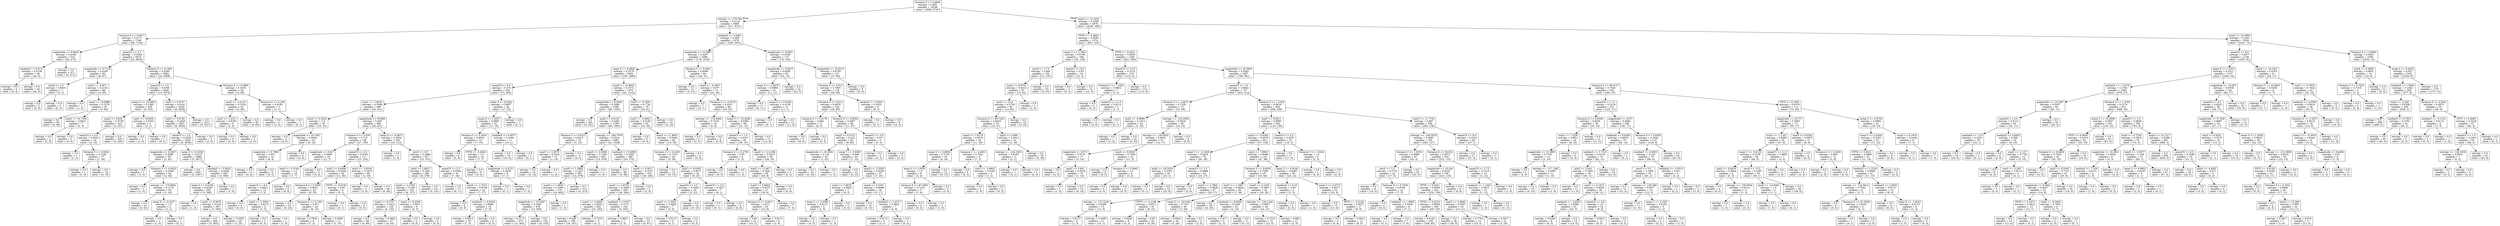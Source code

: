 digraph Tree {
node [shape=box] ;
0 [label="Variance Z <= 0.4994\nentropy = 0.905\nsamples = 14346\nvalue = [4599, 9747]"] ;
1 [label="entropy <= -179.769\nentropy = 0.2116\nsamples = 9468\nvalue = [317, 9151]"] ;
0 -> 1 [labeldistance=2.5, labelangle=45, headlabel="True"] ;
2 [label="Variance X <= 0.0017\nentropy = 0.0771\nsamples = 7198\nvalue = [68, 7130]"] ;
1 -> 2 ;
3 [label="magnitude <= 9.6645\nentropy = 0.4188\nsamples = 519\nvalue = [44, 475]"] ;
2 -> 3 ;
4 [label="medianZ <= 9.5117\nentropy = 0.4138\nsamples = 48\nvalue = [44, 4]"] ;
3 -> 4 ;
5 [label="entropy = 0.0\nsamples = 4\nvalue = [0, 4]"] ;
4 -> 5 ;
6 [label="entropy = 0.0\nsamples = 44\nvalue = [44, 0]"] ;
4 -> 6 ;
7 [label="entropy = 0.0\nsamples = 471\nvalue = [0, 471]"] ;
3 -> 7 ;
8 [label="meanCZ <= 3.5\nentropy = 0.0344\nsamples = 6679\nvalue = [24, 6655]"] ;
2 -> 8 ;
9 [label="magnitude <= 9.7119\nentropy = 0.4168\nsamples = 95\nvalue = [8, 87]"] ;
8 -> 9 ;
10 [label="zeroX <= 1.5\nentropy = 0.8631\nsamples = 7\nvalue = [5, 2]"] ;
9 -> 10 ;
11 [label="entropy = 0.0\nsamples = 5\nvalue = [5, 0]"] ;
10 -> 11 ;
12 [label="entropy = 0.0\nsamples = 2\nvalue = [0, 2]"] ;
10 -> 12 ;
13 [label="minY <= -8.817\nentropy = 0.2145\nsamples = 88\nvalue = [3, 85]"] ;
9 -> 13 ;
14 [label="entropy = 0.0\nsamples = 1\nvalue = [1, 0]"] ;
13 -> 14 ;
15 [label="maxZ <= 10.6888\nentropy = 0.1579\nsamples = 87\nvalue = [2, 85]"] ;
13 -> 15 ;
16 [label="entropy = 0.0\nsamples = 80\nvalue = [0, 80]"] ;
15 -> 16 ;
17 [label="maxZ <= 10.7106\nentropy = 0.8631\nsamples = 7\nvalue = [2, 5]"] ;
15 -> 17 ;
18 [label="entropy = 0.0\nsamples = 2\nvalue = [2, 0]"] ;
17 -> 18 ;
19 [label="entropy = 0.0\nsamples = 5\nvalue = [0, 5]"] ;
17 -> 19 ;
20 [label="Variance X <= 0.1901\nentropy = 0.0246\nsamples = 6584\nvalue = [16, 6568]"] ;
8 -> 20 ;
21 [label="meanCX <= 2.5\nentropy = 0.0195\nsamples = 6490\nvalue = [12, 6478]"] ;
20 -> 21 ;
22 [label="mean Z <= 10.3683\nentropy = 0.1283\nsamples = 226\nvalue = [4, 222]"] ;
21 -> 22 ;
23 [label="maxZ <= 9.655\nentropy = 0.0739\nsamples = 223\nvalue = [2, 221]"] ;
22 -> 23 ;
24 [label="meanCZ <= 4.5\nentropy = 0.5033\nsamples = 18\nvalue = [2, 16]"] ;
23 -> 24 ;
25 [label="entropy = 0.0\nsamples = 1\nvalue = [1, 0]"] ;
24 -> 25 ;
26 [label="Variance Y <= 0.0024\nentropy = 0.3228\nsamples = 17\nvalue = [1, 16]"] ;
24 -> 26 ;
27 [label="entropy = 0.0\nsamples = 1\nvalue = [1, 0]"] ;
26 -> 27 ;
28 [label="entropy = 0.0\nsamples = 16\nvalue = [0, 16]"] ;
26 -> 28 ;
29 [label="entropy = 0.0\nsamples = 205\nvalue = [0, 205]"] ;
23 -> 29 ;
30 [label="minY <= -0.8309\nentropy = 0.9183\nsamples = 3\nvalue = [2, 1]"] ;
22 -> 30 ;
31 [label="entropy = 0.0\nsamples = 2\nvalue = [2, 0]"] ;
30 -> 31 ;
32 [label="entropy = 0.0\nsamples = 1\nvalue = [0, 1]"] ;
30 -> 32 ;
33 [label="minZ <= 9.4757\nentropy = 0.0141\nsamples = 6264\nvalue = [8, 6256]"] ;
21 -> 33 ;
34 [label="minZ <= 9.4745\nentropy = 0.0263\nsamples = 3047\nvalue = [8, 3039]"] ;
33 -> 34 ;
35 [label="meanCY <= 2.5\nentropy = 0.0205\nsamples = 3045\nvalue = [6, 3039]"] ;
34 -> 35 ;
36 [label="magnitude <= 9.3607\nentropy = 0.2698\nsamples = 65\nvalue = [3, 62]"] ;
35 -> 36 ;
37 [label="entropy = 0.0\nsamples = 1\nvalue = [1, 0]"] ;
36 -> 37 ;
38 [label="Variance Z <= 0.0023\nentropy = 0.2006\nsamples = 64\nvalue = [2, 62]"] ;
36 -> 38 ;
39 [label="entropy = 0.0\nsamples = 1\nvalue = [1, 0]"] ;
38 -> 39 ;
40 [label="entropy <= -179.8691\nentropy = 0.1176\nsamples = 63\nvalue = [1, 62]"] ;
38 -> 40 ;
41 [label="entropy = 0.0\nsamples = 61\nvalue = [0, 61]"] ;
40 -> 41 ;
42 [label="mean X <= 0.0237\nentropy = 1.0\nsamples = 2\nvalue = [1, 1]"] ;
40 -> 42 ;
43 [label="entropy = 0.0\nsamples = 1\nvalue = [1, 0]"] ;
42 -> 43 ;
44 [label="entropy = 0.0\nsamples = 1\nvalue = [0, 1]"] ;
42 -> 44 ;
45 [label="mean Z <= 9.5336\nentropy = 0.0115\nsamples = 2980\nvalue = [3, 2977]"] ;
35 -> 45 ;
46 [label="entropy = 0.0\nsamples = 2387\nvalue = [0, 2387]"] ;
45 -> 46 ;
47 [label="medianX <= 2.4552\nentropy = 0.0459\nsamples = 593\nvalue = [3, 590]"] ;
45 -> 47 ;
48 [label="mean Z <= 9.5338\nentropy = 0.0326\nsamples = 592\nvalue = [2, 590]"] ;
47 -> 48 ;
49 [label="entropy = 0.0\nsamples = 1\nvalue = [1, 0]"] ;
48 -> 49 ;
50 [label="minZ <= 9.4679\nentropy = 0.018\nsamples = 591\nvalue = [1, 590]"] ;
48 -> 50 ;
51 [label="entropy = 0.0\nsamples = 565\nvalue = [0, 565]"] ;
50 -> 51 ;
52 [label="entropy = 0.2352\nsamples = 26\nvalue = [1, 25]"] ;
50 -> 52 ;
53 [label="entropy = 0.0\nsamples = 1\nvalue = [1, 0]"] ;
47 -> 53 ;
54 [label="entropy = 0.0\nsamples = 2\nvalue = [2, 0]"] ;
34 -> 54 ;
55 [label="entropy = 0.0\nsamples = 3217\nvalue = [0, 3217]"] ;
33 -> 55 ;
56 [label="Variance Z <= 0.0894\nentropy = 0.2539\nsamples = 94\nvalue = [4, 90]"] ;
20 -> 56 ;
57 [label="minX <= -2.4119\nentropy = 0.1524\nsamples = 91\nvalue = [2, 89]"] ;
56 -> 57 ;
58 [label="minY <= -1.613\nentropy = 0.9183\nsamples = 6\nvalue = [2, 4]"] ;
57 -> 58 ;
59 [label="entropy = 0.0\nsamples = 4\nvalue = [0, 4]"] ;
58 -> 59 ;
60 [label="entropy = 0.0\nsamples = 2\nvalue = [2, 0]"] ;
58 -> 60 ;
61 [label="entropy = 0.0\nsamples = 85\nvalue = [0, 85]"] ;
57 -> 61 ;
62 [label="Variance Z <= 0.108\nentropy = 0.9183\nsamples = 3\nvalue = [2, 1]"] ;
56 -> 62 ;
63 [label="entropy = 0.0\nsamples = 2\nvalue = [2, 0]"] ;
62 -> 63 ;
64 [label="entropy = 0.0\nsamples = 1\nvalue = [0, 1]"] ;
62 -> 64 ;
65 [label="medianY <= 3.5491\nentropy = 0.499\nsamples = 2270\nvalue = [249, 2021]"] ;
1 -> 65 ;
66 [label="magnitude <= 10.3887\nentropy = 0.4207\nsamples = 2098\nvalue = [179, 1919]"] ;
65 -> 66 ;
67 [label="mean Z <= 9.2926\nentropy = 0.3579\nsamples = 2004\nvalue = [136, 1868]"] ;
66 -> 67 ;
68 [label="meanCX <= 9.5\nentropy = 0.576\nsamples = 526\nvalue = [72, 454]"] ;
67 -> 68 ;
69 [label="minY <= -7.8034\nentropy = 0.5094\nsamples = 486\nvalue = [55, 431]"] ;
68 -> 69 ;
70 [label="minZ <= 0.2542\nentropy = 1.0\nsamples = 20\nvalue = [10, 10]"] ;
69 -> 70 ;
71 [label="entropy = 0.0\nsamples = 4\nvalue = [4, 0]"] ;
70 -> 71 ;
72 [label="magnitude <= 10.1051\nentropy = 0.9544\nsamples = 16\nvalue = [6, 10]"] ;
70 -> 72 ;
73 [label="magnitude <= 9.7685\nentropy = 0.971\nsamples = 10\nvalue = [6, 4]"] ;
72 -> 73 ;
74 [label="entropy = 0.0\nsamples = 4\nvalue = [0, 4]"] ;
73 -> 74 ;
75 [label="entropy = 0.0\nsamples = 6\nvalue = [6, 0]"] ;
73 -> 75 ;
76 [label="entropy = 0.0\nsamples = 6\nvalue = [0, 6]"] ;
72 -> 76 ;
77 [label="magnitude <= 9.6388\nentropy = 0.458\nsamples = 466\nvalue = [45, 421]"] ;
69 -> 77 ;
78 [label="Variance Y <= 0.026\nentropy = 0.719\nsamples = 136\nvalue = [27, 109]"] ;
77 -> 78 ;
79 [label="magnitude <= 9.617\nentropy = 0.9495\nsamples = 19\nvalue = [12, 7]"] ;
78 -> 79 ;
80 [label="maxY <= 0.5164\nentropy = 1.0\nsamples = 14\nvalue = [7, 7]"] ;
79 -> 80 ;
81 [label="meanCZ <= 8.0\nentropy = 0.8813\nsamples = 10\nvalue = [7, 3]"] ;
80 -> 81 ;
82 [label="entropy = 0.0\nsamples = 6\nvalue = [6, 0]"] ;
81 -> 82 ;
83 [label="minX <= 3.3556\nentropy = 0.8113\nsamples = 4\nvalue = [1, 3]"] ;
81 -> 83 ;
84 [label="entropy = 0.0\nsamples = 3\nvalue = [0, 3]"] ;
83 -> 84 ;
85 [label="entropy = 0.0\nsamples = 1\nvalue = [1, 0]"] ;
83 -> 85 ;
86 [label="entropy = 0.0\nsamples = 4\nvalue = [0, 4]"] ;
80 -> 86 ;
87 [label="entropy = 0.0\nsamples = 5\nvalue = [5, 0]"] ;
79 -> 87 ;
88 [label="meanCZ <= 5.5\nentropy = 0.5525\nsamples = 117\nvalue = [15, 102]"] ;
78 -> 88 ;
89 [label="minZ <= 8.6446\nentropy = 0.8346\nsamples = 49\nvalue = [13, 36]"] ;
88 -> 89 ;
90 [label="Variance X <= 0.3595\nentropy = 0.6931\nsamples = 43\nvalue = [8, 35]"] ;
89 -> 90 ;
91 [label="entropy = 0.0\nsamples = 23\nvalue = [0, 23]"] ;
90 -> 91 ;
92 [label="Variance X <= 0.7381\nentropy = 0.971\nsamples = 20\nvalue = [8, 12]"] ;
90 -> 92 ;
93 [label="entropy = 0.7642\nsamples = 9\nvalue = [7, 2]"] ;
92 -> 93 ;
94 [label="entropy = 0.4395\nsamples = 11\nvalue = [1, 10]"] ;
92 -> 94 ;
95 [label="FFTX <= -0.0156\nentropy = 0.65\nsamples = 6\nvalue = [5, 1]"] ;
89 -> 95 ;
96 [label="entropy = 0.0\nsamples = 1\nvalue = [0, 1]"] ;
95 -> 96 ;
97 [label="entropy = 0.0\nsamples = 5\nvalue = [5, 0]"] ;
95 -> 97 ;
98 [label="minY <= -5.8244\nentropy = 0.1914\nsamples = 68\nvalue = [2, 66]"] ;
88 -> 98 ;
99 [label="entropy = 0.0\nsamples = 2\nvalue = [2, 0]"] ;
98 -> 99 ;
100 [label="entropy = 0.0\nsamples = 66\nvalue = [0, 66]"] ;
98 -> 100 ;
101 [label="mean X <= -9.4972\nentropy = 0.3054\nsamples = 330\nvalue = [18, 312]"] ;
77 -> 101 ;
102 [label="entropy = 0.0\nsamples = 3\nvalue = [3, 0]"] ;
101 -> 102 ;
103 [label="zeroY <= 0.5\nentropy = 0.2686\nsamples = 327\nvalue = [15, 312]"] ;
101 -> 103 ;
104 [label="minX <= 2.6927\nentropy = 0.1841\nsamples = 286\nvalue = [8, 278]"] ;
103 -> 104 ;
105 [label="minX <= 2.4783\nentropy = 0.308\nsamples = 145\nvalue = [8, 137]"] ;
104 -> 105 ;
106 [label="maxZ <= 9.5737\nentropy = 0.1914\nsamples = 136\nvalue = [4, 132]"] ;
105 -> 106 ;
107 [label="entropy = 0.0\nsamples = 99\nvalue = [0, 99]"] ;
106 -> 107 ;
108 [label="entropy = 0.4942\nsamples = 37\nvalue = [4, 33]"] ;
106 -> 108 ;
109 [label="maxZ <= 9.4336\nentropy = 0.9911\nsamples = 9\nvalue = [4, 5]"] ;
105 -> 109 ;
110 [label="entropy = 0.0\nsamples = 4\nvalue = [4, 0]"] ;
109 -> 110 ;
111 [label="entropy = 0.0\nsamples = 5\nvalue = [0, 5]"] ;
109 -> 111 ;
112 [label="entropy = 0.0\nsamples = 141\nvalue = [0, 141]"] ;
104 -> 112 ;
113 [label="meanCX <= 2.5\nentropy = 0.6594\nsamples = 41\nvalue = [7, 34]"] ;
103 -> 113 ;
114 [label="entropy = 0.0\nsamples = 17\nvalue = [0, 17]"] ;
113 -> 114 ;
115 [label="minX <= -1.7272\nentropy = 0.8709\nsamples = 24\nvalue = [7, 17]"] ;
113 -> 115 ;
116 [label="entropy = 0.0\nsamples = 9\nvalue = [0, 9]"] ;
115 -> 116 ;
117 [label="medianX <= 8.6324\nentropy = 0.9968\nsamples = 15\nvalue = [7, 8]"] ;
115 -> 117 ;
118 [label="entropy = 0.8813\nsamples = 10\nvalue = [7, 3]"] ;
117 -> 118 ;
119 [label="entropy = 0.0\nsamples = 5\nvalue = [0, 5]"] ;
117 -> 119 ;
120 [label="mean Z <= 8.2642\nentropy = 0.9837\nsamples = 40\nvalue = [17, 23]"] ;
68 -> 120 ;
121 [label="mean X <= 1.0327\nentropy = 0.9993\nsamples = 33\nvalue = [17, 16]"] ;
120 -> 121 ;
122 [label="Variance Y <= 0.2935\nentropy = 0.9024\nsamples = 22\nvalue = [7, 15]"] ;
121 -> 122 ;
123 [label="entropy = 0.0\nsamples = 8\nvalue = [0, 8]"] ;
122 -> 123 ;
124 [label="FFTX <= -0.4844\nentropy = 1.0\nsamples = 14\nvalue = [7, 7]"] ;
122 -> 124 ;
125 [label="entropy = 0.0\nsamples = 6\nvalue = [0, 6]"] ;
124 -> 125 ;
126 [label="magnitude <= 9.4721\nentropy = 0.5436\nsamples = 8\nvalue = [7, 1]"] ;
124 -> 126 ;
127 [label="entropy = 0.0\nsamples = 1\nvalue = [0, 1]"] ;
126 -> 127 ;
128 [label="entropy = 0.0\nsamples = 7\nvalue = [7, 0]"] ;
126 -> 128 ;
129 [label="medianX <= 9.5977\nentropy = 0.4395\nsamples = 11\nvalue = [10, 1]"] ;
121 -> 129 ;
130 [label="entropy = 0.0\nsamples = 10\nvalue = [10, 0]"] ;
129 -> 130 ;
131 [label="entropy = 0.0\nsamples = 1\nvalue = [0, 1]"] ;
129 -> 131 ;
132 [label="entropy = 0.0\nsamples = 7\nvalue = [0, 7]"] ;
120 -> 132 ;
133 [label="maxZ <= 10.9942\nentropy = 0.2572\nsamples = 1478\nvalue = [64, 1414]"] ;
67 -> 133 ;
134 [label="magnitude <= 9.5565\nentropy = 0.2086\nsamples = 1399\nvalue = [46, 1353]"] ;
133 -> 134 ;
135 [label="entropy = 0.0\nsamples = 291\nvalue = [0, 291]"] ;
134 -> 135 ;
136 [label="maxZ <= 9.5125\nentropy = 0.2492\nsamples = 1108\nvalue = [46, 1062]"] ;
134 -> 136 ;
137 [label="Variance Y <= 0.0212\nentropy = 0.8315\nsamples = 19\nvalue = [5, 14]"] ;
136 -> 137 ;
138 [label="maxY <= 3.5079\nentropy = 0.3534\nsamples = 15\nvalue = [1, 14]"] ;
137 -> 138 ;
139 [label="entropy = 0.0\nsamples = 14\nvalue = [0, 14]"] ;
138 -> 139 ;
140 [label="entropy = 0.0\nsamples = 1\nvalue = [1, 0]"] ;
138 -> 140 ;
141 [label="entropy = 0.0\nsamples = 4\nvalue = [4, 0]"] ;
137 -> 141 ;
142 [label="entropy <= -166.7978\nentropy = 0.2314\nsamples = 1089\nvalue = [41, 1048]"] ;
136 -> 142 ;
143 [label="maxX <= 3.6589\nentropy = 0.1506\nsamples = 693\nvalue = [15, 678]"] ;
142 -> 143 ;
144 [label="maxX <= 1.2882\nentropy = 0.1427\nsamples = 692\nvalue = [14, 678]"] ;
143 -> 144 ;
145 [label="maxX <= 1.2853\nentropy = 0.1905\nsamples = 479\nvalue = [14, 465]"] ;
144 -> 145 ;
146 [label="magnitude <= 10.2567\nentropy = 0.1801\nsamples = 478\nvalue = [13, 465]"] ;
145 -> 146 ;
147 [label="entropy = 0.2173\nsamples = 375\nvalue = [13, 362]"] ;
146 -> 147 ;
148 [label="entropy = 0.0\nsamples = 103\nvalue = [0, 103]"] ;
146 -> 148 ;
149 [label="entropy = 0.0\nsamples = 1\nvalue = [1, 0]"] ;
145 -> 149 ;
150 [label="entropy = 0.0\nsamples = 213\nvalue = [0, 213]"] ;
144 -> 150 ;
151 [label="entropy = 0.0\nsamples = 1\nvalue = [1, 0]"] ;
143 -> 151 ;
152 [label="medianZ <= 9.4996\nentropy = 0.3495\nsamples = 396\nvalue = [26, 370]"] ;
142 -> 152 ;
153 [label="entropy = 0.0\nsamples = 86\nvalue = [0, 86]"] ;
152 -> 153 ;
154 [label="maxX <= 4.5617\nentropy = 0.4157\nsamples = 310\nvalue = [26, 284]"] ;
152 -> 154 ;
155 [label="maxY <= 1.8759\nentropy = 0.3948\nsamples = 308\nvalue = [24, 284]"] ;
154 -> 155 ;
156 [label="maxY <= 1.8494\nentropy = 0.4934\nsamples = 204\nvalue = [22, 182]"] ;
155 -> 156 ;
157 [label="entropy = 0.438\nsamples = 199\nvalue = [18, 181]"] ;
156 -> 157 ;
158 [label="entropy = 0.7219\nsamples = 5\nvalue = [4, 1]"] ;
156 -> 158 ;
159 [label="medianZ <= 9.527\nentropy = 0.1371\nsamples = 104\nvalue = [2, 102]"] ;
155 -> 159 ;
160 [label="entropy = 0.8631\nsamples = 7\nvalue = [2, 5]"] ;
159 -> 160 ;
161 [label="entropy = 0.0\nsamples = 97\nvalue = [0, 97]"] ;
159 -> 161 ;
162 [label="entropy = 0.0\nsamples = 2\nvalue = [2, 0]"] ;
154 -> 162 ;
163 [label="minX <= -0.7691\nentropy = 0.7742\nsamples = 79\nvalue = [18, 61]"] ;
133 -> 163 ;
164 [label="minY <= -2.9822\nentropy = 0.9183\nsamples = 54\nvalue = [18, 36]"] ;
163 -> 164 ;
165 [label="entropy = 0.0\nsamples = 5\nvalue = [5, 0]"] ;
164 -> 165 ;
166 [label="maxZ <= 11.8001\nentropy = 0.8346\nsamples = 49\nvalue = [13, 36]"] ;
164 -> 166 ;
167 [label="Variance Z <= 0.2445\nentropy = 0.7219\nsamples = 45\nvalue = [9, 36]"] ;
166 -> 167 ;
168 [label="entropy = 0.0\nsamples = 13\nvalue = [0, 13]"] ;
167 -> 168 ;
169 [label="minZ <= 9.0355\nentropy = 0.8571\nsamples = 32\nvalue = [9, 23]"] ;
167 -> 169 ;
170 [label="meanCY <= 2.5\nentropy = 0.5294\nsamples = 25\nvalue = [3, 22]"] ;
169 -> 170 ;
171 [label="maxY <= 2.5563\nentropy = 0.9852\nsamples = 7\nvalue = [3, 4]"] ;
170 -> 171 ;
172 [label="entropy = 0.8113\nsamples = 4\nvalue = [3, 1]"] ;
171 -> 172 ;
173 [label="entropy = 0.0\nsamples = 3\nvalue = [0, 3]"] ;
171 -> 173 ;
174 [label="entropy = 0.0\nsamples = 18\nvalue = [0, 18]"] ;
170 -> 174 ;
175 [label="meanCZ <= 3.5\nentropy = 0.5917\nsamples = 7\nvalue = [6, 1]"] ;
169 -> 175 ;
176 [label="entropy = 0.0\nsamples = 1\nvalue = [0, 1]"] ;
175 -> 176 ;
177 [label="entropy = 0.0\nsamples = 6\nvalue = [6, 0]"] ;
175 -> 177 ;
178 [label="entropy = 0.0\nsamples = 4\nvalue = [4, 0]"] ;
166 -> 178 ;
179 [label="entropy = 0.0\nsamples = 25\nvalue = [0, 25]"] ;
163 -> 179 ;
180 [label="Variance Y <= 0.0441\nentropy = 0.9948\nsamples = 94\nvalue = [43, 51]"] ;
66 -> 180 ;
181 [label="entropy = 0.0\nsamples = 21\nvalue = [0, 21]"] ;
180 -> 181 ;
182 [label="minY <= -6.1807\nentropy = 0.977\nsamples = 73\nvalue = [43, 30]"] ;
180 -> 182 ;
183 [label="entropy = 0.0\nsamples = 7\nvalue = [0, 7]"] ;
182 -> 183 ;
184 [label="Variance Z <= 0.0718\nentropy = 0.9327\nsamples = 66\nvalue = [43, 23]"] ;
182 -> 184 ;
185 [label="entropy <= -176.4566\nentropy = 0.7219\nsamples = 10\nvalue = [2, 8]"] ;
184 -> 185 ;
186 [label="entropy = 0.0\nsamples = 2\nvalue = [2, 0]"] ;
185 -> 186 ;
187 [label="entropy = 0.0\nsamples = 8\nvalue = [0, 8]"] ;
185 -> 187 ;
188 [label="mean Z <= 10.4499\nentropy = 0.8384\nsamples = 56\nvalue = [41, 15]"] ;
184 -> 188 ;
189 [label="meanCY <= 1.5\nentropy = 0.9257\nsamples = 44\nvalue = [29, 15]"] ;
188 -> 189 ;
190 [label="Variance X <= 8.2781\nentropy = 0.65\nsamples = 6\nvalue = [1, 5]"] ;
189 -> 190 ;
191 [label="entropy = 0.0\nsamples = 5\nvalue = [0, 5]"] ;
190 -> 191 ;
192 [label="entropy = 0.0\nsamples = 1\nvalue = [1, 0]"] ;
190 -> 192 ;
193 [label="maxZ <= 12.2188\nentropy = 0.8315\nsamples = 38\nvalue = [28, 10]"] ;
189 -> 193 ;
194 [label="maxZ <= 11.467\nentropy = 0.7642\nsamples = 36\nvalue = [28, 8]"] ;
193 -> 194 ;
195 [label="maxY <= 3.8454\nentropy = 0.8767\nsamples = 27\nvalue = [19, 8]"] ;
194 -> 195 ;
196 [label="Variance X <= 0.4511\nentropy = 0.971\nsamples = 20\nvalue = [12, 8]"] ;
195 -> 196 ;
197 [label="entropy = 0.65\nsamples = 12\nvalue = [10, 2]"] ;
196 -> 197 ;
198 [label="entropy = 0.8113\nsamples = 8\nvalue = [2, 6]"] ;
196 -> 198 ;
199 [label="entropy = 0.0\nsamples = 7\nvalue = [7, 0]"] ;
195 -> 199 ;
200 [label="entropy = 0.0\nsamples = 9\nvalue = [9, 0]"] ;
194 -> 200 ;
201 [label="entropy = 0.0\nsamples = 2\nvalue = [0, 2]"] ;
193 -> 201 ;
202 [label="entropy = 0.0\nsamples = 12\nvalue = [12, 0]"] ;
188 -> 202 ;
203 [label="magnitude <= 9.5951\nentropy = 0.9749\nsamples = 172\nvalue = [70, 102]"] ;
65 -> 203 ;
204 [label="magnitude <= 9.5615\nentropy = 0.8366\nsamples = 45\nvalue = [33, 12]"] ;
203 -> 204 ;
205 [label="mean X <= 2.8579\nentropy = 0.9986\nsamples = 23\nvalue = [11, 12]"] ;
204 -> 205 ;
206 [label="entropy = 0.0\nsamples = 11\nvalue = [0, 11]"] ;
205 -> 206 ;
207 [label="mean Z <= 0.3348\nentropy = 0.4138\nsamples = 12\nvalue = [11, 1]"] ;
205 -> 207 ;
208 [label="entropy = 0.0\nsamples = 1\nvalue = [0, 1]"] ;
207 -> 208 ;
209 [label="entropy = 0.0\nsamples = 11\nvalue = [11, 0]"] ;
207 -> 209 ;
210 [label="entropy = 0.0\nsamples = 22\nvalue = [22, 0]"] ;
204 -> 210 ;
211 [label="magnitude <= 10.4312\nentropy = 0.8704\nsamples = 127\nvalue = [37, 90]"] ;
203 -> 211 ;
212 [label="Variance Y <= 0.913\nentropy = 0.7905\nsamples = 118\nvalue = [28, 90]"] ;
211 -> 212 ;
213 [label="Variance Y <= 0.012\nentropy = 0.6876\nsamples = 109\nvalue = [20, 89]"] ;
212 -> 213 ;
214 [label="Variance X <= 0.0178\nentropy = 0.684\nsamples = 11\nvalue = [9, 2]"] ;
213 -> 214 ;
215 [label="entropy = 0.0\nsamples = 9\nvalue = [9, 0]"] ;
214 -> 215 ;
216 [label="entropy = 0.0\nsamples = 2\nvalue = [0, 2]"] ;
214 -> 216 ;
217 [label="Variance X <= 0.8655\nentropy = 0.5067\nsamples = 98\nvalue = [11, 87]"] ;
213 -> 217 ;
218 [label="maxZ <= 8.3122\nentropy = 0.423\nsamples = 93\nvalue = [8, 85]"] ;
217 -> 218 ;
219 [label="magnitude <= 10.3581\nentropy = 0.135\nsamples = 53\nvalue = [1, 52]"] ;
218 -> 219 ;
220 [label="entropy = 0.0\nsamples = 52\nvalue = [0, 52]"] ;
219 -> 220 ;
221 [label="entropy = 0.0\nsamples = 1\nvalue = [1, 0]"] ;
219 -> 221 ;
222 [label="mean Y <= 3.8383\nentropy = 0.669\nsamples = 40\nvalue = [7, 33]"] ;
218 -> 222 ;
223 [label="entropy = 0.0\nsamples = 13\nvalue = [0, 13]"] ;
222 -> 223 ;
224 [label="maxX <= -2.3555\nentropy = 0.8256\nsamples = 27\nvalue = [7, 20]"] ;
222 -> 224 ;
225 [label="minZ <= 7.9678\nentropy = 0.9852\nsamples = 7\nvalue = [4, 3]"] ;
224 -> 225 ;
226 [label="mean Y <= 5.5299\nentropy = 0.8113\nsamples = 4\nvalue = [1, 3]"] ;
225 -> 226 ;
227 [label="entropy = 0.0\nsamples = 3\nvalue = [0, 3]"] ;
226 -> 227 ;
228 [label="entropy = 0.0\nsamples = 1\nvalue = [1, 0]"] ;
226 -> 228 ;
229 [label="entropy = 0.0\nsamples = 3\nvalue = [3, 0]"] ;
225 -> 229 ;
230 [label="maxX <= 3.5191\nentropy = 0.6098\nsamples = 20\nvalue = [3, 17]"] ;
224 -> 230 ;
231 [label="entropy = 0.0\nsamples = 13\nvalue = [0, 13]"] ;
230 -> 231 ;
232 [label="medianX <= 3.6717\nentropy = 0.9852\nsamples = 7\nvalue = [3, 4]"] ;
230 -> 232 ;
233 [label="entropy = 0.8113\nsamples = 4\nvalue = [3, 1]"] ;
232 -> 233 ;
234 [label="entropy = 0.0\nsamples = 3\nvalue = [0, 3]"] ;
232 -> 234 ;
235 [label="meanCZ <= 3.5\nentropy = 0.971\nsamples = 5\nvalue = [3, 2]"] ;
217 -> 235 ;
236 [label="entropy = 0.0\nsamples = 2\nvalue = [0, 2]"] ;
235 -> 236 ;
237 [label="entropy = 0.0\nsamples = 3\nvalue = [3, 0]"] ;
235 -> 237 ;
238 [label="medianY <= 3.8547\nentropy = 0.5033\nsamples = 9\nvalue = [8, 1]"] ;
212 -> 238 ;
239 [label="entropy = 0.0\nsamples = 1\nvalue = [0, 1]"] ;
238 -> 239 ;
240 [label="entropy = 0.0\nsamples = 8\nvalue = [8, 0]"] ;
238 -> 240 ;
241 [label="entropy = 0.0\nsamples = 9\nvalue = [9, 0]"] ;
211 -> 241 ;
242 [label="maxZ <= 12.1434\nentropy = 0.5356\nsamples = 4878\nvalue = [4282, 596]"] ;
0 -> 242 [labeldistance=2.5, labelangle=-45, headlabel="False"] ;
243 [label="FFTX <= -0.4844\nentropy = 0.9585\nsamples = 1374\nvalue = [851, 523]"] ;
242 -> 243 ;
244 [label="mean Z <= 5.7943\nentropy = 0.6769\nsamples = 168\nvalue = [30, 138]"] ;
243 -> 244 ;
245 [label="zeroX <= 17.5\nentropy = 0.469\nsamples = 150\nvalue = [15, 135]"] ;
244 -> 245 ;
246 [label="maxY <= 8.6751\nentropy = 0.6213\nsamples = 97\nvalue = [15, 82]"] ;
245 -> 246 ;
247 [label="zeroY <= 15.5\nentropy = 0.5759\nsamples = 95\nvalue = [13, 82]"] ;
246 -> 247 ;
248 [label="Variance X <= 89.7245\nentropy = 0.6924\nsamples = 70\nvalue = [13, 57]"] ;
247 -> 248 ;
249 [label="maxZ <= 7.6274\nentropy = 0.9576\nsamples = 29\nvalue = [11, 18]"] ;
248 -> 249 ;
250 [label="mean Z <= 2.9826\nentropy = 0.7219\nsamples = 20\nvalue = [4, 16]"] ;
249 -> 250 ;
251 [label="mean Z <= 2.6353\nentropy = 1.0\nsamples = 8\nvalue = [4, 4]"] ;
250 -> 251 ;
252 [label="Variance X <= 87.0403\nentropy = 0.7219\nsamples = 5\nvalue = [1, 4]"] ;
251 -> 252 ;
253 [label="entropy = 0.0\nsamples = 4\nvalue = [0, 4]"] ;
252 -> 253 ;
254 [label="entropy = 0.0\nsamples = 1\nvalue = [1, 0]"] ;
252 -> 254 ;
255 [label="entropy = 0.0\nsamples = 3\nvalue = [3, 0]"] ;
251 -> 255 ;
256 [label="entropy = 0.0\nsamples = 12\nvalue = [0, 12]"] ;
250 -> 256 ;
257 [label="Variance Z <= 4.4821\nentropy = 0.7642\nsamples = 9\nvalue = [7, 2]"] ;
249 -> 257 ;
258 [label="entropy = 0.0\nsamples = 6\nvalue = [6, 0]"] ;
257 -> 258 ;
259 [label="minY <= -3.9803\nentropy = 0.9183\nsamples = 3\nvalue = [1, 2]"] ;
257 -> 259 ;
260 [label="entropy = 0.0\nsamples = 1\nvalue = [1, 0]"] ;
259 -> 260 ;
261 [label="entropy = 0.0\nsamples = 2\nvalue = [0, 2]"] ;
259 -> 261 ;
262 [label="maxY <= 0.995\nentropy = 0.2812\nsamples = 41\nvalue = [2, 39]"] ;
248 -> 262 ;
263 [label="entropy <= -144.1603\nentropy = 0.9183\nsamples = 3\nvalue = [2, 1]"] ;
262 -> 263 ;
264 [label="entropy = 0.0\nsamples = 1\nvalue = [0, 1]"] ;
263 -> 264 ;
265 [label="entropy = 0.0\nsamples = 2\nvalue = [2, 0]"] ;
263 -> 265 ;
266 [label="entropy = 0.0\nsamples = 38\nvalue = [0, 38]"] ;
262 -> 266 ;
267 [label="entropy = 0.0\nsamples = 25\nvalue = [0, 25]"] ;
247 -> 267 ;
268 [label="entropy = 0.0\nsamples = 2\nvalue = [2, 0]"] ;
246 -> 268 ;
269 [label="entropy = 0.0\nsamples = 53\nvalue = [0, 53]"] ;
245 -> 269 ;
270 [label="meanCY <= 9.0\nentropy = 0.65\nsamples = 18\nvalue = [15, 3]"] ;
244 -> 270 ;
271 [label="entropy = 0.0\nsamples = 3\nvalue = [0, 3]"] ;
270 -> 271 ;
272 [label="entropy = 0.0\nsamples = 15\nvalue = [15, 0]"] ;
270 -> 272 ;
273 [label="FFTX <= -0.4531\nentropy = 0.9035\nsamples = 1206\nvalue = [821, 385]"] ;
243 -> 273 ;
274 [label="meanCX <= 14.5\nentropy = 0.2122\nsamples = 119\nvalue = [115, 4]"] ;
273 -> 274 ;
275 [label="Variance Y <= 7.2281\nentropy = 0.9852\nsamples = 7\nvalue = [3, 4]"] ;
274 -> 275 ;
276 [label="entropy = 0.0\nsamples = 3\nvalue = [0, 3]"] ;
275 -> 276 ;
277 [label="meanCZ <= 11.0\nentropy = 0.8113\nsamples = 4\nvalue = [3, 1]"] ;
275 -> 277 ;
278 [label="entropy = 0.0\nsamples = 3\nvalue = [3, 0]"] ;
277 -> 278 ;
279 [label="entropy = 0.0\nsamples = 1\nvalue = [0, 1]"] ;
277 -> 279 ;
280 [label="entropy = 0.0\nsamples = 112\nvalue = [112, 0]"] ;
274 -> 280 ;
281 [label="magnitude <= 10.3602\nentropy = 0.9345\nsamples = 1087\nvalue = [706, 381]"] ;
273 -> 281 ;
282 [label="meanCZ <= 1.5\nentropy = 0.9842\nsamples = 737\nvalue = [423, 314]"] ;
281 -> 282 ;
283 [label="Variance Z <= 1.4671\nentropy = 0.7328\nsamples = 73\nvalue = [15, 58]"] ;
282 -> 283 ;
284 [label="minX <= -8.8696\nentropy = 0.1914\nsamples = 34\nvalue = [1, 33]"] ;
283 -> 284 ;
285 [label="entropy = 0.0\nsamples = 1\nvalue = [1, 0]"] ;
284 -> 285 ;
286 [label="entropy = 0.0\nsamples = 33\nvalue = [0, 33]"] ;
284 -> 286 ;
287 [label="entropy <= -119.2958\nentropy = 0.9418\nsamples = 39\nvalue = [14, 25]"] ;
283 -> 287 ;
288 [label="entropy <= -129.0552\nentropy = 0.9932\nsamples = 31\nvalue = [14, 17]"] ;
287 -> 288 ;
289 [label="magnitude <= 9.573\nentropy = 0.6723\nsamples = 17\nvalue = [3, 14]"] ;
288 -> 289 ;
290 [label="entropy = 0.0\nsamples = 2\nvalue = [2, 0]"] ;
289 -> 290 ;
291 [label="maxZ <= 5.601\nentropy = 0.3534\nsamples = 15\nvalue = [1, 14]"] ;
289 -> 291 ;
292 [label="entropy = 0.0\nsamples = 1\nvalue = [1, 0]"] ;
291 -> 292 ;
293 [label="entropy = 0.0\nsamples = 14\nvalue = [0, 14]"] ;
291 -> 293 ;
294 [label="minX <= 0.9265\nentropy = 0.7496\nsamples = 14\nvalue = [11, 3]"] ;
288 -> 294 ;
295 [label="entropy = 0.0\nsamples = 8\nvalue = [8, 0]"] ;
294 -> 295 ;
296 [label="Variance Z <= 2.0642\nentropy = 1.0\nsamples = 6\nvalue = [3, 3]"] ;
294 -> 296 ;
297 [label="entropy = 0.0\nsamples = 3\nvalue = [3, 0]"] ;
296 -> 297 ;
298 [label="entropy = 0.0\nsamples = 3\nvalue = [0, 3]"] ;
296 -> 298 ;
299 [label="entropy = 0.0\nsamples = 8\nvalue = [0, 8]"] ;
287 -> 299 ;
300 [label="Variance Z <= 1.1329\nentropy = 0.9619\nsamples = 664\nvalue = [408, 256]"] ;
282 -> 300 ;
301 [label="maxY <= 8.9011\nentropy = 0.9983\nsamples = 244\nvalue = [116, 128]"] ;
300 -> 301 ;
302 [label="minX <= -5.4394\nentropy = 0.9878\nsamples = 223\nvalue = [97, 126]"] ;
301 -> 302 ;
303 [label="mean Y <= -0.1408\nentropy = 0.9418\nsamples = 78\nvalue = [50, 28]"] ;
302 -> 303 ;
304 [label="minX <= -18.3224\nentropy = 0.2352\nsamples = 26\nvalue = [25, 1]"] ;
303 -> 304 ;
305 [label="entropy = 0.0\nsamples = 1\nvalue = [0, 1]"] ;
304 -> 305 ;
306 [label="entropy = 0.0\nsamples = 25\nvalue = [25, 0]"] ;
304 -> 306 ;
307 [label="meanCY <= 1.5\nentropy = 0.9989\nsamples = 52\nvalue = [25, 27]"] ;
303 -> 307 ;
308 [label="entropy = 0.0\nsamples = 5\nvalue = [5, 0]"] ;
307 -> 308 ;
309 [label="maxY <= 2.7664\nentropy = 0.9839\nsamples = 47\nvalue = [20, 27]"] ;
307 -> 309 ;
310 [label="entropy <= -157.2242\nentropy = 0.8366\nsamples = 15\nvalue = [11, 4]"] ;
309 -> 310 ;
311 [label="entropy = 0.8113\nsamples = 4\nvalue = [1, 3]"] ;
310 -> 311 ;
312 [label="entropy = 0.4395\nsamples = 11\nvalue = [10, 1]"] ;
310 -> 312 ;
313 [label="FFTY <= -0.2188\nentropy = 0.8571\nsamples = 32\nvalue = [9, 23]"] ;
309 -> 313 ;
314 [label="entropy = 0.9544\nsamples = 8\nvalue = [5, 3]"] ;
313 -> 314 ;
315 [label="entropy = 0.65\nsamples = 24\nvalue = [4, 20]"] ;
313 -> 315 ;
316 [label="minZ <= 7.9903\nentropy = 0.9088\nsamples = 145\nvalue = [47, 98]"] ;
302 -> 316 ;
317 [label="Variance Z <= 0.8038\nentropy = 0.7508\nsamples = 107\nvalue = [23, 84]"] ;
316 -> 317 ;
318 [label="minY <= -1.1987\nentropy = 0.4929\nsamples = 65\nvalue = [7, 58]"] ;
317 -> 318 ;
319 [label="mean Z <= 10.0162\nentropy = 0.7107\nsamples = 36\nvalue = [7, 29]"] ;
318 -> 319 ;
320 [label="entropy = 0.6024\nsamples = 34\nvalue = [5, 29]"] ;
319 -> 320 ;
321 [label="entropy = 0.0\nsamples = 2\nvalue = [2, 0]"] ;
319 -> 321 ;
322 [label="entropy = 0.0\nsamples = 29\nvalue = [0, 29]"] ;
318 -> 322 ;
323 [label="maxX <= 2.1243\nentropy = 0.9587\nsamples = 42\nvalue = [16, 26]"] ;
317 -> 323 ;
324 [label="medianZ <= 8.6644\nentropy = 0.5436\nsamples = 16\nvalue = [2, 14]"] ;
323 -> 324 ;
325 [label="entropy = 0.971\nsamples = 5\nvalue = [2, 3]"] ;
324 -> 325 ;
326 [label="entropy = 0.0\nsamples = 11\nvalue = [0, 11]"] ;
324 -> 326 ;
327 [label="entropy <= -126.1249\nentropy = 0.9957\nsamples = 26\nvalue = [14, 12]"] ;
323 -> 327 ;
328 [label="entropy = 0.7219\nsamples = 15\nvalue = [12, 3]"] ;
327 -> 328 ;
329 [label="entropy = 0.684\nsamples = 11\nvalue = [2, 9]"] ;
327 -> 329 ;
330 [label="mean Z <= 9.4144\nentropy = 0.9495\nsamples = 38\nvalue = [24, 14]"] ;
316 -> 330 ;
331 [label="medianZ <= 9.33\nentropy = 0.65\nsamples = 6\nvalue = [1, 5]"] ;
330 -> 331 ;
332 [label="entropy = 0.0\nsamples = 5\nvalue = [0, 5]"] ;
331 -> 332 ;
333 [label="entropy = 0.0\nsamples = 1\nvalue = [1, 0]"] ;
331 -> 333 ;
334 [label="mean Y <= 0.0715\nentropy = 0.8571\nsamples = 32\nvalue = [23, 9]"] ;
330 -> 334 ;
335 [label="entropy = 0.0\nsamples = 15\nvalue = [15, 0]"] ;
334 -> 335 ;
336 [label="FFTY <= -0.0156\nentropy = 0.9975\nsamples = 17\nvalue = [8, 9]"] ;
334 -> 336 ;
337 [label="entropy = 0.0\nsamples = 4\nvalue = [0, 4]"] ;
336 -> 337 ;
338 [label="entropy = 0.9612\nsamples = 13\nvalue = [8, 5]"] ;
336 -> 338 ;
339 [label="meanCY <= 5.5\nentropy = 0.4537\nsamples = 21\nvalue = [19, 2]"] ;
301 -> 339 ;
340 [label="entropy = 0.0\nsamples = 17\nvalue = [17, 0]"] ;
339 -> 340 ;
341 [label="Variance Y <= 1.6324\nentropy = 1.0\nsamples = 4\nvalue = [2, 2]"] ;
339 -> 341 ;
342 [label="entropy = 0.0\nsamples = 2\nvalue = [0, 2]"] ;
341 -> 342 ;
343 [label="entropy = 0.0\nsamples = 2\nvalue = [2, 0]"] ;
341 -> 343 ;
344 [label="maxY <= 11.7702\nentropy = 0.887\nsamples = 420\nvalue = [292, 128]"] ;
300 -> 344 ;
345 [label="entropy <= -140.3078\nentropy = 0.9087\nsamples = 392\nvalue = [265, 127]"] ;
344 -> 345 ;
346 [label="Variance Z <= 1.6535\nentropy = 0.4889\nsamples = 47\nvalue = [42, 5]"] ;
345 -> 346 ;
347 [label="zeroY <= 1.5\nentropy = 0.7732\nsamples = 22\nvalue = [17, 5]"] ;
346 -> 347 ;
348 [label="entropy = 0.0\nsamples = 10\nvalue = [10, 0]"] ;
347 -> 348 ;
349 [label="Variance X <= 0.7536\nentropy = 0.9799\nsamples = 12\nvalue = [7, 5]"] ;
347 -> 349 ;
350 [label="entropy = 0.0\nsamples = 4\nvalue = [0, 4]"] ;
349 -> 350 ;
351 [label="medianZ <= 1.8595\nentropy = 0.5436\nsamples = 8\nvalue = [7, 1]"] ;
349 -> 351 ;
352 [label="entropy = 0.0\nsamples = 1\nvalue = [0, 1]"] ;
351 -> 352 ;
353 [label="entropy = 0.0\nsamples = 7\nvalue = [7, 0]"] ;
351 -> 353 ;
354 [label="entropy = 0.0\nsamples = 25\nvalue = [25, 0]"] ;
346 -> 354 ;
355 [label="Variance X <= 94.922\nentropy = 0.9373\nsamples = 345\nvalue = [223, 122]"] ;
345 -> 355 ;
356 [label="magnitude <= 10.344\nentropy = 0.9183\nsamples = 330\nvalue = [220, 110]"] ;
355 -> 356 ;
357 [label="FFTX <= 0.4531\nentropy = 0.9055\nsamples = 324\nvalue = [220, 104]"] ;
356 -> 357 ;
358 [label="FFTX <= 0.4219\nentropy = 0.8638\nsamples = 290\nvalue = [207, 83]"] ;
357 -> 358 ;
359 [label="entropy = 0.9143\nsamples = 252\nvalue = [169, 83]"] ;
358 -> 359 ;
360 [label="entropy = 0.0\nsamples = 38\nvalue = [38, 0]"] ;
358 -> 360 ;
361 [label="maxY <= 3.8085\nentropy = 0.9597\nsamples = 34\nvalue = [13, 21]"] ;
357 -> 361 ;
362 [label="entropy = 0.7793\nsamples = 13\nvalue = [10, 3]"] ;
361 -> 362 ;
363 [label="entropy = 0.5917\nsamples = 21\nvalue = [3, 18]"] ;
361 -> 363 ;
364 [label="entropy = 0.0\nsamples = 6\nvalue = [0, 6]"] ;
356 -> 364 ;
365 [label="meanCX <= 17.5\nentropy = 0.7219\nsamples = 15\nvalue = [3, 12]"] ;
355 -> 365 ;
366 [label="medianZ <= 1.1443\nentropy = 0.3912\nsamples = 13\nvalue = [1, 12]"] ;
365 -> 366 ;
367 [label="entropy = 0.0\nsamples = 1\nvalue = [1, 0]"] ;
366 -> 367 ;
368 [label="entropy = 0.0\nsamples = 12\nvalue = [0, 12]"] ;
366 -> 368 ;
369 [label="entropy = 0.0\nsamples = 2\nvalue = [2, 0]"] ;
365 -> 369 ;
370 [label="meanCX <= 8.0\nentropy = 0.2223\nsamples = 28\nvalue = [27, 1]"] ;
344 -> 370 ;
371 [label="entropy = 0.0\nsamples = 27\nvalue = [27, 0]"] ;
370 -> 371 ;
372 [label="entropy = 0.0\nsamples = 1\nvalue = [0, 1]"] ;
370 -> 372 ;
373 [label="Variance X <= 86.0127\nentropy = 0.7045\nsamples = 350\nvalue = [283, 67]"] ;
281 -> 373 ;
374 [label="meanCX <= 1.5\nentropy = 0.5116\nsamples = 237\nvalue = [210, 27]"] ;
373 -> 374 ;
375 [label="Variance X <= 5.9206\nentropy = 0.9294\nsamples = 29\nvalue = [19, 10]"] ;
374 -> 375 ;
376 [label="minZ <= 7.2226\nentropy = 0.9911\nsamples = 18\nvalue = [8, 10]"] ;
375 -> 376 ;
377 [label="magnitude <= 10.3805\nentropy = 0.7793\nsamples = 13\nvalue = [3, 10]"] ;
376 -> 377 ;
378 [label="entropy = 0.0\nsamples = 2\nvalue = [2, 0]"] ;
377 -> 378 ;
379 [label="entropy <= -117.1382\nentropy = 0.4395\nsamples = 11\nvalue = [1, 10]"] ;
377 -> 379 ;
380 [label="entropy = 0.0\nsamples = 10\nvalue = [0, 10]"] ;
379 -> 380 ;
381 [label="entropy = 0.0\nsamples = 1\nvalue = [1, 0]"] ;
379 -> 381 ;
382 [label="entropy = 0.0\nsamples = 5\nvalue = [5, 0]"] ;
376 -> 382 ;
383 [label="entropy = 0.0\nsamples = 11\nvalue = [11, 0]"] ;
375 -> 383 ;
384 [label="magnitude <= 10.57\nentropy = 0.4082\nsamples = 208\nvalue = [191, 17]"] ;
374 -> 384 ;
385 [label="medianX <= 8.6358\nentropy = 0.6653\nsamples = 75\nvalue = [62, 13]"] ;
384 -> 385 ;
386 [label="medianX <= 3.7219\nentropy = 0.6116\nsamples = 73\nvalue = [62, 11]"] ;
385 -> 386 ;
387 [label="minZ <= 2.643\nentropy = 0.7602\nsamples = 50\nvalue = [39, 11]"] ;
386 -> 387 ;
388 [label="entropy = 0.0\nsamples = 11\nvalue = [11, 0]"] ;
387 -> 388 ;
389 [label="maxY <= 4.1473\nentropy = 0.8582\nsamples = 39\nvalue = [28, 11]"] ;
387 -> 389 ;
390 [label="medianX <= -2.6053\nentropy = 0.5586\nsamples = 23\nvalue = [20, 3]"] ;
389 -> 390 ;
391 [label="entropy = 0.9183\nsamples = 9\nvalue = [6, 3]"] ;
390 -> 391 ;
392 [label="entropy = 0.0\nsamples = 14\nvalue = [14, 0]"] ;
390 -> 392 ;
393 [label="meanCZ <= 8.0\nentropy = 1.0\nsamples = 16\nvalue = [8, 8]"] ;
389 -> 393 ;
394 [label="entropy = 0.9612\nsamples = 13\nvalue = [8, 5]"] ;
393 -> 394 ;
395 [label="entropy = 0.0\nsamples = 3\nvalue = [0, 3]"] ;
393 -> 395 ;
396 [label="entropy = 0.0\nsamples = 23\nvalue = [23, 0]"] ;
386 -> 396 ;
397 [label="entropy = 0.0\nsamples = 2\nvalue = [0, 2]"] ;
385 -> 397 ;
398 [label="Variance X <= 2.9538\nentropy = 0.1948\nsamples = 133\nvalue = [129, 4]"] ;
384 -> 398 ;
399 [label="medianY <= 6.9933\nentropy = 0.316\nsamples = 70\nvalue = [66, 4]"] ;
398 -> 399 ;
400 [label="zeroY <= 0.5\nentropy = 0.1982\nsamples = 65\nvalue = [63, 2]"] ;
399 -> 400 ;
401 [label="entropy = 0.0\nsamples = 51\nvalue = [51, 0]"] ;
400 -> 401 ;
402 [label="entropy <= -130.308\nentropy = 0.5917\nsamples = 14\nvalue = [12, 2]"] ;
400 -> 402 ;
403 [label="entropy = 0.0\nsamples = 11\nvalue = [11, 0]"] ;
402 -> 403 ;
404 [label="mean Y <= 2.1607\nentropy = 0.9183\nsamples = 3\nvalue = [1, 2]"] ;
402 -> 404 ;
405 [label="entropy = 0.0\nsamples = 2\nvalue = [0, 2]"] ;
404 -> 405 ;
406 [label="entropy = 0.0\nsamples = 1\nvalue = [1, 0]"] ;
404 -> 406 ;
407 [label="medianX <= -3.5513\nentropy = 0.971\nsamples = 5\nvalue = [3, 2]"] ;
399 -> 407 ;
408 [label="entropy = 0.0\nsamples = 2\nvalue = [0, 2]"] ;
407 -> 408 ;
409 [label="entropy = 0.0\nsamples = 3\nvalue = [3, 0]"] ;
407 -> 409 ;
410 [label="entropy = 0.0\nsamples = 63\nvalue = [63, 0]"] ;
398 -> 410 ;
411 [label="FFTY <= 0.1094\nentropy = 0.9376\nsamples = 113\nvalue = [73, 40]"] ;
373 -> 411 ;
412 [label="magnitude <= 10.777\nentropy = 0.7885\nsamples = 72\nvalue = [55, 17]"] ;
411 -> 412 ;
413 [label="minY <= -1.1102\nentropy = 0.5983\nsamples = 55\nvalue = [47, 8]"] ;
412 -> 413 ;
414 [label="mean Y <= -0.4125\nentropy = 0.4138\nsamples = 48\nvalue = [44, 4]"] ;
413 -> 414 ;
415 [label="minZ <= 0.4619\nentropy = 0.9544\nsamples = 8\nvalue = [5, 3]"] ;
414 -> 415 ;
416 [label="entropy = 0.0\nsamples = 4\nvalue = [4, 0]"] ;
415 -> 416 ;
417 [label="entropy <= -130.9534\nentropy = 0.8113\nsamples = 4\nvalue = [1, 3]"] ;
415 -> 417 ;
418 [label="entropy = 0.0\nsamples = 1\nvalue = [1, 0]"] ;
417 -> 418 ;
419 [label="entropy = 0.0\nsamples = 3\nvalue = [0, 3]"] ;
417 -> 419 ;
420 [label="zeroX <= 13.5\nentropy = 0.1687\nsamples = 40\nvalue = [39, 1]"] ;
414 -> 420 ;
421 [label="minX <= -14.8463\nentropy = 1.0\nsamples = 2\nvalue = [1, 1]"] ;
420 -> 421 ;
422 [label="entropy = 0.0\nsamples = 1\nvalue = [1, 0]"] ;
421 -> 422 ;
423 [label="entropy = 0.0\nsamples = 1\nvalue = [0, 1]"] ;
421 -> 423 ;
424 [label="entropy = 0.0\nsamples = 38\nvalue = [38, 0]"] ;
420 -> 424 ;
425 [label="meanCY <= 11.5\nentropy = 0.9852\nsamples = 7\nvalue = [3, 4]"] ;
413 -> 425 ;
426 [label="entropy = 0.0\nsamples = 3\nvalue = [3, 0]"] ;
425 -> 426 ;
427 [label="entropy = 0.0\nsamples = 4\nvalue = [0, 4]"] ;
425 -> 427 ;
428 [label="maxX <= 9.0305\nentropy = 0.9975\nsamples = 17\nvalue = [8, 9]"] ;
412 -> 428 ;
429 [label="entropy = 0.0\nsamples = 6\nvalue = [6, 0]"] ;
428 -> 429 ;
430 [label="Variance Z <= 2.0435\nentropy = 0.684\nsamples = 11\nvalue = [2, 9]"] ;
428 -> 430 ;
431 [label="entropy = 0.0\nsamples = 2\nvalue = [2, 0]"] ;
430 -> 431 ;
432 [label="entropy = 0.0\nsamples = 9\nvalue = [0, 9]"] ;
430 -> 432 ;
433 [label="mean Z <= 3.8726\nentropy = 0.9892\nsamples = 41\nvalue = [18, 23]"] ;
411 -> 433 ;
434 [label="mean Y <= 0.2456\nentropy = 0.9183\nsamples = 33\nvalue = [11, 22]"] ;
433 -> 434 ;
435 [label="FFTX <= 0.4531\nentropy = 0.9896\nsamples = 25\nvalue = [11, 14]"] ;
434 -> 435 ;
436 [label="medianZ <= 2.1529\nentropy = 0.9984\nsamples = 21\nvalue = [11, 10]"] ;
435 -> 436 ;
437 [label="entropy <= -124.5914\nentropy = 0.7642\nsamples = 9\nvalue = [2, 7]"] ;
436 -> 437 ;
438 [label="entropy = 0.0\nsamples = 6\nvalue = [0, 6]"] ;
437 -> 438 ;
439 [label="Variance X <= 91.0549\nentropy = 0.9183\nsamples = 3\nvalue = [2, 1]"] ;
437 -> 439 ;
440 [label="entropy = 0.0\nsamples = 1\nvalue = [0, 1]"] ;
439 -> 440 ;
441 [label="entropy = 0.0\nsamples = 2\nvalue = [2, 0]"] ;
439 -> 441 ;
442 [label="medianZ <= 2.6532\nentropy = 0.8113\nsamples = 12\nvalue = [9, 3]"] ;
436 -> 442 ;
443 [label="entropy = 0.0\nsamples = 8\nvalue = [8, 0]"] ;
442 -> 443 ;
444 [label="mean X <= -1.4522\nentropy = 0.8113\nsamples = 4\nvalue = [1, 3]"] ;
442 -> 444 ;
445 [label="entropy = 0.0\nsamples = 1\nvalue = [1, 0]"] ;
444 -> 445 ;
446 [label="entropy = 0.0\nsamples = 3\nvalue = [0, 3]"] ;
444 -> 446 ;
447 [label="entropy = 0.0\nsamples = 4\nvalue = [0, 4]"] ;
435 -> 447 ;
448 [label="entropy = 0.0\nsamples = 8\nvalue = [0, 8]"] ;
434 -> 448 ;
449 [label="maxZ <= 8.1918\nentropy = 0.5436\nsamples = 8\nvalue = [7, 1]"] ;
433 -> 449 ;
450 [label="entropy = 0.0\nsamples = 1\nvalue = [0, 1]"] ;
449 -> 450 ;
451 [label="entropy = 0.0\nsamples = 7\nvalue = [7, 0]"] ;
449 -> 451 ;
452 [label="maxZ <= 14.2084\nentropy = 0.1461\nsamples = 3504\nvalue = [3431, 73]"] ;
242 -> 452 ;
453 [label="meanCZ <= 8.5\nentropy = 0.2977\nsamples = 1158\nvalue = [1097, 61]"] ;
452 -> 453 ;
454 [label="mean X <= 1.3319\nentropy = 0.2411\nsamples = 1107\nvalue = [1063, 44]"] ;
453 -> 454 ;
455 [label="medianY <= -1.3374\nentropy = 0.1783\nsamples = 1006\nvalue = [979, 27]"] ;
454 -> 455 ;
456 [label="magnitude <= 10.3367\nentropy = 0.5207\nsamples = 94\nvalue = [83, 11]"] ;
455 -> 456 ;
457 [label="meanCZ <= 4.5\nentropy = 0.8113\nsamples = 44\nvalue = [33, 11]"] ;
456 -> 457 ;
458 [label="medianX <= 1.53\nentropy = 0.2423\nsamples = 25\nvalue = [24, 1]"] ;
457 -> 458 ;
459 [label="entropy = 0.0\nsamples = 24\nvalue = [24, 0]"] ;
458 -> 459 ;
460 [label="entropy = 0.0\nsamples = 1\nvalue = [0, 1]"] ;
458 -> 460 ;
461 [label="medianZ <= 8.6952\nentropy = 0.998\nsamples = 19\nvalue = [9, 10]"] ;
457 -> 461 ;
462 [label="entropy = 0.0\nsamples = 6\nvalue = [6, 0]"] ;
461 -> 462 ;
463 [label="minX <= -2.157\nentropy = 0.7793\nsamples = 13\nvalue = [3, 10]"] ;
461 -> 463 ;
464 [label="entropy = 0.0\nsamples = 9\nvalue = [0, 9]"] ;
463 -> 464 ;
465 [label="minY <= -3.265\nentropy = 0.8113\nsamples = 4\nvalue = [3, 1]"] ;
463 -> 465 ;
466 [label="entropy = 0.0\nsamples = 3\nvalue = [3, 0]"] ;
465 -> 466 ;
467 [label="entropy = 0.0\nsamples = 1\nvalue = [0, 1]"] ;
465 -> 467 ;
468 [label="entropy = 0.0\nsamples = 50\nvalue = [50, 0]"] ;
456 -> 468 ;
469 [label="Variance Z <= 1.4784\nentropy = 0.1274\nsamples = 912\nvalue = [896, 16]"] ;
455 -> 469 ;
470 [label="mean Z <= 10.2996\nentropy = 0.3657\nsamples = 143\nvalue = [133, 10]"] ;
469 -> 470 ;
471 [label="FFTY <= 0.0938\nentropy = 0.6374\nsamples = 62\nvalue = [52, 10]"] ;
470 -> 471 ;
472 [label="Variance Z <= 0.6928\nentropy = 0.7824\nsamples = 43\nvalue = [33, 10]"] ;
471 -> 472 ;
473 [label="entropy = 0.0\nsamples = 2\nvalue = [0, 2]"] ;
472 -> 473 ;
474 [label="minZ <= 8.2345\nentropy = 0.7121\nsamples = 41\nvalue = [33, 8]"] ;
472 -> 474 ;
475 [label="magnitude <= 9.9841\nentropy = 0.9457\nsamples = 22\nvalue = [14, 8]"] ;
474 -> 475 ;
476 [label="FFTX <= 0.1875\nentropy = 0.3912\nsamples = 13\nvalue = [12, 1]"] ;
475 -> 476 ;
477 [label="entropy = 0.0\nsamples = 12\nvalue = [12, 0]"] ;
476 -> 477 ;
478 [label="entropy = 0.0\nsamples = 1\nvalue = [0, 1]"] ;
476 -> 478 ;
479 [label="minX <= -6.3062\nentropy = 0.7642\nsamples = 9\nvalue = [2, 7]"] ;
475 -> 479 ;
480 [label="entropy = 0.0\nsamples = 2\nvalue = [2, 0]"] ;
479 -> 480 ;
481 [label="entropy = 0.0\nsamples = 7\nvalue = [0, 7]"] ;
479 -> 481 ;
482 [label="entropy = 0.0\nsamples = 19\nvalue = [19, 0]"] ;
474 -> 482 ;
483 [label="entropy = 0.0\nsamples = 19\nvalue = [19, 0]"] ;
471 -> 483 ;
484 [label="entropy = 0.0\nsamples = 81\nvalue = [81, 0]"] ;
470 -> 484 ;
485 [label="meanCY <= 2.5\nentropy = 0.0658\nsamples = 769\nvalue = [763, 6]"] ;
469 -> 485 ;
486 [label="minX <= -5.7236\nentropy = 0.2918\nsamples = 78\nvalue = [74, 4]"] ;
485 -> 486 ;
487 [label="magnitude <= 10.3851\nentropy = 0.9544\nsamples = 8\nvalue = [5, 3]"] ;
486 -> 487 ;
488 [label="medianZ <= 7.329\nentropy = 0.8113\nsamples = 4\nvalue = [1, 3]"] ;
487 -> 488 ;
489 [label="entropy = 0.0\nsamples = 1\nvalue = [1, 0]"] ;
488 -> 489 ;
490 [label="entropy = 0.0\nsamples = 3\nvalue = [0, 3]"] ;
488 -> 490 ;
491 [label="entropy = 0.0\nsamples = 4\nvalue = [4, 0]"] ;
487 -> 491 ;
492 [label="maxX <= -0.5077\nentropy = 0.108\nsamples = 70\nvalue = [69, 1]"] ;
486 -> 492 ;
493 [label="mean Z <= 9.8952\nentropy = 0.9183\nsamples = 3\nvalue = [2, 1]"] ;
492 -> 493 ;
494 [label="entropy = 0.0\nsamples = 2\nvalue = [2, 0]"] ;
493 -> 494 ;
495 [label="entropy = 0.0\nsamples = 1\nvalue = [0, 1]"] ;
493 -> 495 ;
496 [label="entropy = 0.0\nsamples = 67\nvalue = [67, 0]"] ;
492 -> 496 ;
497 [label="maxZ <= 14.1317\nentropy = 0.0286\nsamples = 691\nvalue = [689, 2]"] ;
485 -> 497 ;
498 [label="entropy = 0.0\nsamples = 658\nvalue = [658, 0]"] ;
497 -> 498 ;
499 [label="meanCX <= 6.5\nentropy = 0.3298\nsamples = 33\nvalue = [31, 2]"] ;
497 -> 499 ;
500 [label="entropy = 0.0\nsamples = 28\nvalue = [28, 0]"] ;
499 -> 500 ;
501 [label="maxY <= 4.4952\nentropy = 0.971\nsamples = 5\nvalue = [3, 2]"] ;
499 -> 501 ;
502 [label="entropy = 0.0\nsamples = 3\nvalue = [3, 0]"] ;
501 -> 502 ;
503 [label="entropy = 0.0\nsamples = 2\nvalue = [0, 2]"] ;
501 -> 503 ;
504 [label="magnitude <= 10.501\nentropy = 0.6538\nsamples = 101\nvalue = [84, 17]"] ;
454 -> 504 ;
505 [label="meanCX <= 6.5\nentropy = 0.8231\nsamples = 66\nvalue = [49, 17]"] ;
504 -> 505 ;
506 [label="magnitude <= 9.7208\nentropy = 0.8987\nsamples = 54\nvalue = [37, 17]"] ;
505 -> 506 ;
507 [label="minZ <= 0.6351\nentropy = 0.3373\nsamples = 16\nvalue = [15, 1]"] ;
506 -> 507 ;
508 [label="entropy = 0.0\nsamples = 1\nvalue = [0, 1]"] ;
507 -> 508 ;
509 [label="entropy = 0.0\nsamples = 15\nvalue = [15, 0]"] ;
507 -> 509 ;
510 [label="mean X <= 1.3929\nentropy = 0.9819\nsamples = 38\nvalue = [22, 16]"] ;
506 -> 510 ;
511 [label="entropy = 0.0\nsamples = 3\nvalue = [0, 3]"] ;
510 -> 511 ;
512 [label="entropy <= -113.3808\nentropy = 0.9518\nsamples = 35\nvalue = [22, 13]"] ;
510 -> 512 ;
513 [label="FFTY <= -0.0156\nentropy = 0.9183\nsamples = 33\nvalue = [22, 11]"] ;
512 -> 513 ;
514 [label="entropy = 0.0\nsamples = 5\nvalue = [5, 0]"] ;
513 -> 514 ;
515 [label="Variance Y <= 0.3341\nentropy = 0.9666\nsamples = 28\nvalue = [17, 11]"] ;
513 -> 515 ;
516 [label="entropy = 0.0\nsamples = 4\nvalue = [4, 0]"] ;
515 -> 516 ;
517 [label="maxZ <= 12.568\nentropy = 0.995\nsamples = 24\nvalue = [13, 11]"] ;
515 -> 517 ;
518 [label="entropy = 0.5917\nsamples = 7\nvalue = [1, 6]"] ;
517 -> 518 ;
519 [label="entropy = 0.874\nsamples = 17\nvalue = [12, 5]"] ;
517 -> 519 ;
520 [label="entropy = 0.0\nsamples = 2\nvalue = [0, 2]"] ;
512 -> 520 ;
521 [label="entropy = 0.0\nsamples = 12\nvalue = [12, 0]"] ;
505 -> 521 ;
522 [label="entropy = 0.0\nsamples = 35\nvalue = [35, 0]"] ;
504 -> 522 ;
523 [label="minX <= -10.1427\nentropy = 0.9183\nsamples = 51\nvalue = [34, 17]"] ;
453 -> 523 ;
524 [label="Variance Y <= 14.8581\nentropy = 0.5436\nsamples = 8\nvalue = [1, 7]"] ;
523 -> 524 ;
525 [label="entropy = 0.0\nsamples = 7\nvalue = [0, 7]"] ;
524 -> 525 ;
526 [label="entropy = 0.0\nsamples = 1\nvalue = [1, 0]"] ;
524 -> 526 ;
527 [label="minY <= -0.7934\nentropy = 0.7824\nsamples = 43\nvalue = [33, 10]"] ;
523 -> 527 ;
528 [label="medianZ <= 9.5569\nentropy = 0.5618\nsamples = 38\nvalue = [33, 5]"] ;
527 -> 528 ;
529 [label="Variance Z <= 3.4337\nentropy = 0.8315\nsamples = 19\nvalue = [14, 5]"] ;
528 -> 529 ;
530 [label="mean Y <= -0.3918\nentropy = 0.9544\nsamples = 8\nvalue = [3, 5]"] ;
529 -> 530 ;
531 [label="entropy = 0.0\nsamples = 2\nvalue = [2, 0]"] ;
530 -> 531 ;
532 [label="magnitude <= 9.4489\nentropy = 0.65\nsamples = 6\nvalue = [1, 5]"] ;
530 -> 532 ;
533 [label="entropy = 0.0\nsamples = 1\nvalue = [1, 0]"] ;
532 -> 533 ;
534 [label="entropy = 0.0\nsamples = 5\nvalue = [0, 5]"] ;
532 -> 534 ;
535 [label="entropy = 0.0\nsamples = 11\nvalue = [11, 0]"] ;
529 -> 535 ;
536 [label="entropy = 0.0\nsamples = 19\nvalue = [19, 0]"] ;
528 -> 536 ;
537 [label="entropy = 0.0\nsamples = 5\nvalue = [0, 5]"] ;
527 -> 537 ;
538 [label="Variance X <= 0.6064\nentropy = 0.0463\nsamples = 2346\nvalue = [2334, 12]"] ;
452 -> 538 ;
539 [label="maxX <= 0.9389\nentropy = 0.8631\nsamples = 14\nvalue = [10, 4]"] ;
538 -> 539 ;
540 [label="Variance Z <= 9.7623\nentropy = 0.7219\nsamples = 5\nvalue = [1, 4]"] ;
539 -> 540 ;
541 [label="entropy = 0.0\nsamples = 4\nvalue = [0, 4]"] ;
540 -> 541 ;
542 [label="entropy = 0.0\nsamples = 1\nvalue = [1, 0]"] ;
540 -> 542 ;
543 [label="entropy = 0.0\nsamples = 9\nvalue = [9, 0]"] ;
539 -> 543 ;
544 [label="mean Z <= 9.4225\nentropy = 0.033\nsamples = 2332\nvalue = [2324, 8]"] ;
538 -> 544 ;
545 [label="medianX <= 1.6954\nentropy = 0.1043\nsamples = 585\nvalue = [577, 8]"] ;
544 -> 545 ;
546 [label="minX <= -2.262\nentropy = 0.0358\nsamples = 530\nvalue = [528, 2]"] ;
545 -> 546 ;
547 [label="entropy = 0.0\nsamples = 488\nvalue = [488, 0]"] ;
546 -> 547 ;
548 [label="medianY <= 0.7851\nentropy = 0.2762\nsamples = 42\nvalue = [40, 2]"] ;
546 -> 548 ;
549 [label="entropy = 0.0\nsamples = 40\nvalue = [40, 0]"] ;
548 -> 549 ;
550 [label="entropy = 0.0\nsamples = 2\nvalue = [0, 2]"] ;
548 -> 550 ;
551 [label="Variance Z <= 4.5202\nentropy = 0.4972\nsamples = 55\nvalue = [49, 6]"] ;
545 -> 551 ;
552 [label="medianY <= -0.1151\nentropy = 0.8113\nsamples = 4\nvalue = [1, 3]"] ;
551 -> 552 ;
553 [label="entropy = 0.0\nsamples = 3\nvalue = [0, 3]"] ;
552 -> 553 ;
554 [label="entropy = 0.0\nsamples = 1\nvalue = [1, 0]"] ;
552 -> 554 ;
555 [label="FFTY <= 0.4063\nentropy = 0.3228\nsamples = 51\nvalue = [48, 3]"] ;
551 -> 555 ;
556 [label="meanCZ <= 1.5\nentropy = 0.2423\nsamples = 50\nvalue = [48, 2]"] ;
555 -> 556 ;
557 [label="entropy <= -128.5358\nentropy = 0.8631\nsamples = 7\nvalue = [5, 2]"] ;
556 -> 557 ;
558 [label="entropy = 0.0\nsamples = 2\nvalue = [0, 2]"] ;
557 -> 558 ;
559 [label="entropy = 0.0\nsamples = 5\nvalue = [5, 0]"] ;
557 -> 559 ;
560 [label="entropy = 0.0\nsamples = 43\nvalue = [43, 0]"] ;
556 -> 560 ;
561 [label="entropy = 0.0\nsamples = 1\nvalue = [0, 1]"] ;
555 -> 561 ;
562 [label="entropy = 0.0\nsamples = 1747\nvalue = [1747, 0]"] ;
544 -> 562 ;
}